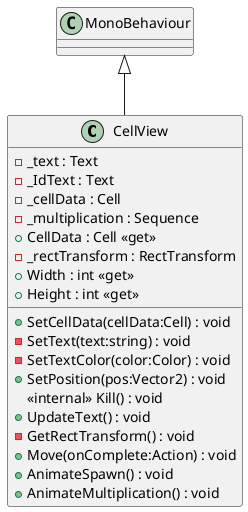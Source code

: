 @startuml
class CellView {
    - _text : Text
    - _IdText : Text
    - _cellData : Cell
    - _multiplication : Sequence
    + CellData : Cell <<get>>
    + SetCellData(cellData:Cell) : void
    - _rectTransform : RectTransform
    + Width : int <<get>>
    + Height : int <<get>>
    - SetText(text:string) : void
    - SetTextColor(color:Color) : void
    + SetPosition(pos:Vector2) : void
    <<internal>> Kill() : void
    + UpdateText() : void
    - GetRectTransform() : void
    + Move(onComplete:Action) : void
    + AnimateSpawn() : void
    + AnimateMultiplication() : void
}
MonoBehaviour <|-- CellView
@enduml
